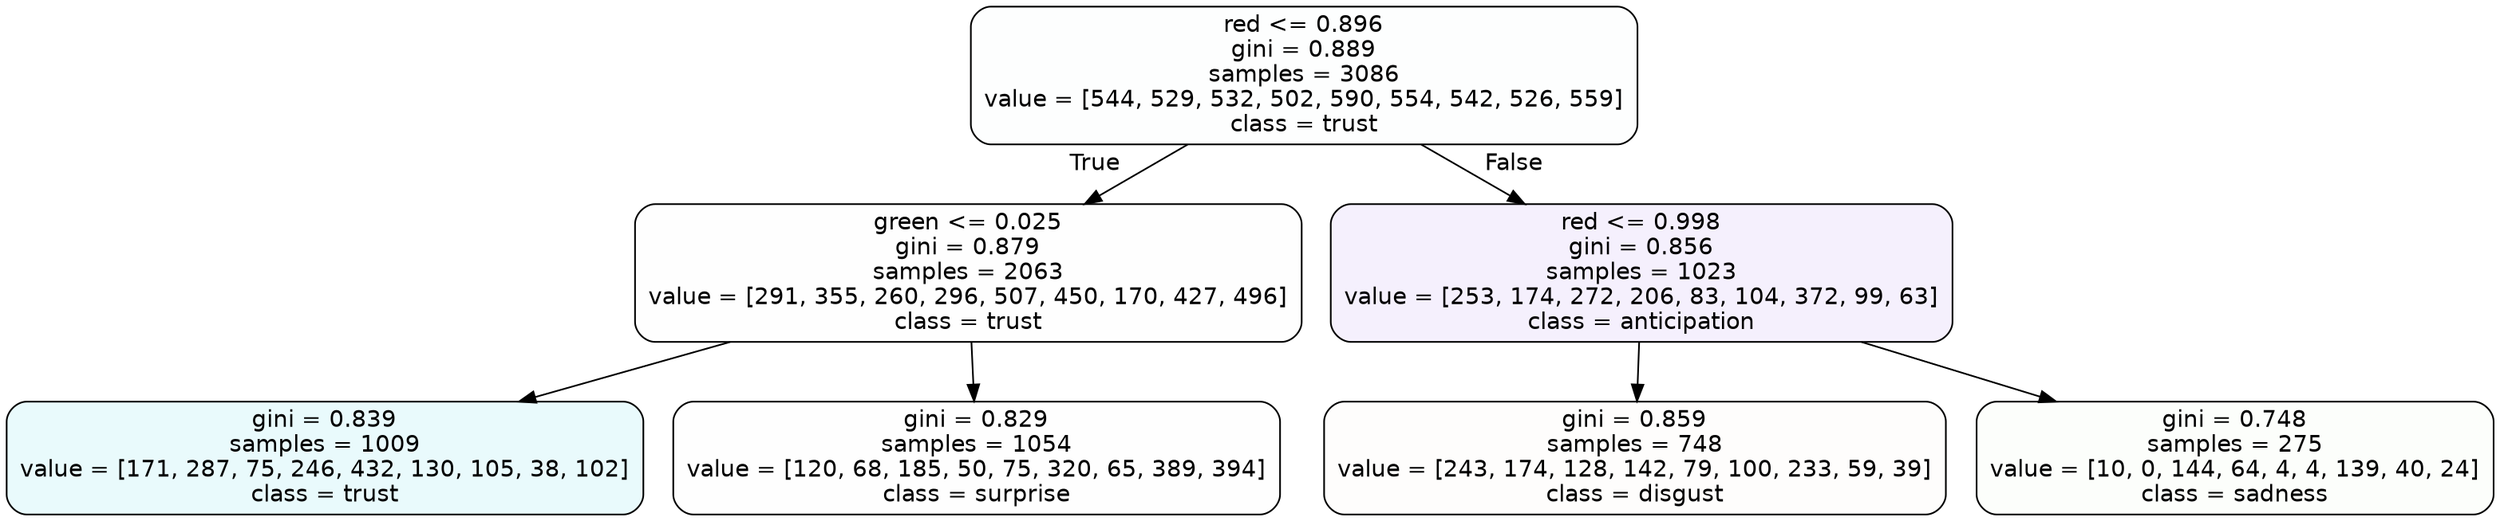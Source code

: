 digraph Tree {
node [shape=box, style="filled, rounded", color="black", fontname=helvetica] ;
edge [fontname=helvetica] ;
0 [label="red <= 0.896\ngini = 0.889\nsamples = 3086\nvalue = [544, 529, 532, 502, 590, 554, 542, 526, 559]\nclass = trust", fillcolor="#39d7e502"] ;
1 [label="green <= 0.025\ngini = 0.879\nsamples = 2063\nvalue = [291, 355, 260, 296, 507, 450, 170, 427, 496]\nclass = trust", fillcolor="#39d7e501"] ;
0 -> 1 [labeldistance=2.5, labelangle=45, headlabel="True"] ;
2 [label="gini = 0.839\nsamples = 1009\nvalue = [171, 287, 75, 246, 432, 130, 105, 38, 102]\nclass = trust", fillcolor="#39d7e51c"] ;
1 -> 2 ;
3 [label="gini = 0.829\nsamples = 1054\nvalue = [120, 68, 185, 50, 75, 320, 65, 389, 394]\nclass = surprise", fillcolor="#e5396401"] ;
1 -> 3 ;
4 [label="red <= 0.998\ngini = 0.856\nsamples = 1023\nvalue = [253, 174, 272, 206, 83, 104, 372, 99, 63]\nclass = anticipation", fillcolor="#8139e513"] ;
0 -> 4 [labeldistance=2.5, labelangle=-45, headlabel="False"] ;
5 [label="gini = 0.859\nsamples = 748\nvalue = [243, 174, 128, 142, 79, 100, 233, 59, 39]\nclass = disgust", fillcolor="#e5813903"] ;
4 -> 5 ;
6 [label="gini = 0.748\nsamples = 275\nvalue = [10, 0, 144, 64, 4, 4, 139, 40, 24]\nclass = sadness", fillcolor="#64e53904"] ;
4 -> 6 ;
}